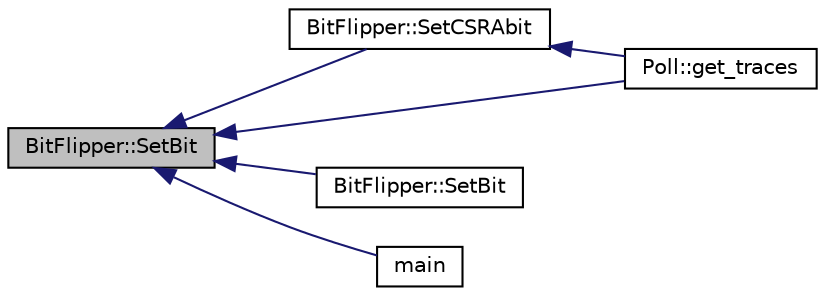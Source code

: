 digraph "BitFlipper::SetBit"
{
  edge [fontname="Helvetica",fontsize="10",labelfontname="Helvetica",labelfontsize="10"];
  node [fontname="Helvetica",fontsize="10",shape=record];
  rankdir="LR";
  Node1 [label="BitFlipper::SetBit",height=0.2,width=0.4,color="black", fillcolor="grey75", style="filled", fontcolor="black"];
  Node1 -> Node2 [dir="back",color="midnightblue",fontsize="10",style="solid",fontname="Helvetica"];
  Node2 [label="BitFlipper::SetCSRAbit",height=0.2,width=0.4,color="black", fillcolor="white", style="filled",URL="$d0/d6f/class_bit_flipper.html#a38f58592c661e0a0251628df1d504da5"];
  Node2 -> Node3 [dir="back",color="midnightblue",fontsize="10",style="solid",fontname="Helvetica"];
  Node3 [label="Poll::get_traces",height=0.2,width=0.4,color="black", fillcolor="white", style="filled",URL="$d6/db0/class_poll.html#a7bc77d04169be53d1a3553e0a55932d6",tooltip="Acquire raw traces from a pixie module. "];
  Node1 -> Node4 [dir="back",color="midnightblue",fontsize="10",style="solid",fontname="Helvetica"];
  Node4 [label="BitFlipper::SetBit",height=0.2,width=0.4,color="black", fillcolor="white", style="filled",URL="$d0/d6f/class_bit_flipper.html#adae72b0e94aaeb2acb711a95de7ff885"];
  Node1 -> Node3 [dir="back",color="midnightblue",fontsize="10",style="solid",fontname="Helvetica"];
  Node1 -> Node5 [dir="back",color="midnightblue",fontsize="10",style="solid",fontname="Helvetica"];
  Node5 [label="main",height=0.2,width=0.4,color="black", fillcolor="white", style="filled",URL="$d6/d7d/toggle_8cpp.html#a3c04138a5bfe5d72780bb7e82a18e627"];
}
